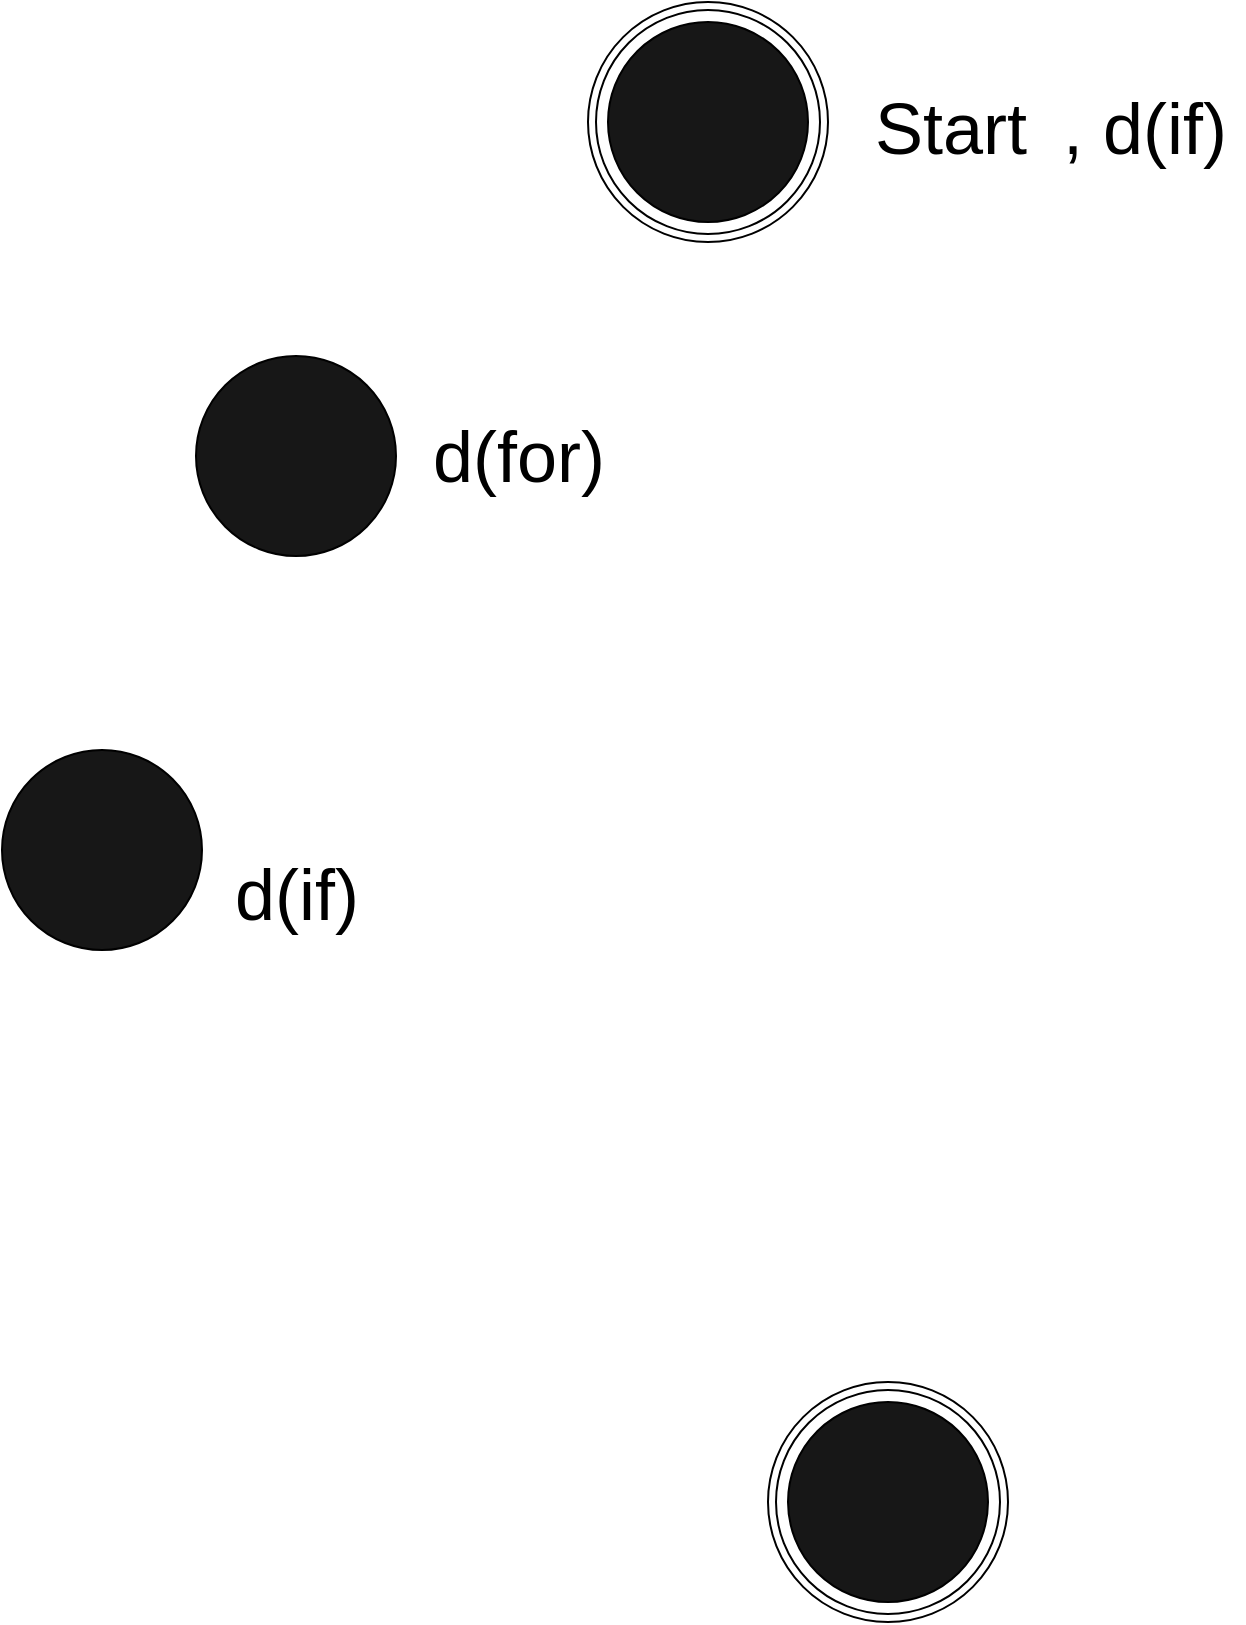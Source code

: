 <mxfile version="23.1.5" type="github">
  <diagram name="Page-1" id="Olds2s3BmA-c5fkR2qyL">
    <mxGraphModel dx="1400" dy="804" grid="0" gridSize="10" guides="1" tooltips="1" connect="1" arrows="1" fold="1" page="1" pageScale="1" pageWidth="850" pageHeight="1100" math="0" shadow="0">
      <root>
        <mxCell id="0" />
        <mxCell id="1" parent="0" />
        <mxCell id="_pi5znQff69B0v0bjKl9-21" value="" style="ellipse;shape=doubleEllipse;html=1;dashed=0;whiteSpace=wrap;aspect=fixed;" vertex="1" parent="1">
          <mxGeometry x="328" y="71" width="120" height="120" as="geometry" />
        </mxCell>
        <mxCell id="_pi5znQff69B0v0bjKl9-22" value="" style="ellipse;whiteSpace=wrap;html=1;aspect=fixed;fillColor=#171717;" vertex="1" parent="1">
          <mxGeometry x="338" y="81" width="100" height="100" as="geometry" />
        </mxCell>
        <mxCell id="_pi5znQff69B0v0bjKl9-23" value="&lt;font style=&quot;font-size: 36px;&quot;&gt;Start&lt;br&gt;&lt;/font&gt;" style="text;html=1;align=center;verticalAlign=middle;resizable=0;points=[];autosize=1;strokeColor=none;fillColor=none;" vertex="1" parent="1">
          <mxGeometry x="462" y="106" width="94" height="55" as="geometry" />
        </mxCell>
        <mxCell id="_pi5znQff69B0v0bjKl9-24" value="&lt;font style=&quot;font-size: 36px;&quot;&gt;, d(if)&lt;br&gt;&lt;/font&gt;" style="text;html=1;align=center;verticalAlign=middle;resizable=0;points=[];autosize=1;strokeColor=none;fillColor=none;" vertex="1" parent="1">
          <mxGeometry x="556" y="106" width="100" height="55" as="geometry" />
        </mxCell>
        <mxCell id="_pi5znQff69B0v0bjKl9-25" value="" style="ellipse;whiteSpace=wrap;html=1;aspect=fixed;fillColor=#171717;" vertex="1" parent="1">
          <mxGeometry x="132" y="248" width="100" height="100" as="geometry" />
        </mxCell>
        <mxCell id="_pi5znQff69B0v0bjKl9-26" value="&lt;font style=&quot;font-size: 36px;&quot;&gt;d(for)&lt;br&gt;&lt;/font&gt;" style="text;html=1;align=center;verticalAlign=middle;resizable=0;points=[];autosize=1;strokeColor=none;fillColor=none;" vertex="1" parent="1">
          <mxGeometry x="241" y="270.5" width="104" height="55" as="geometry" />
        </mxCell>
        <mxCell id="_pi5znQff69B0v0bjKl9-27" value="" style="ellipse;whiteSpace=wrap;html=1;aspect=fixed;fillColor=#171717;" vertex="1" parent="1">
          <mxGeometry x="35" y="445" width="100" height="100" as="geometry" />
        </mxCell>
        <mxCell id="_pi5znQff69B0v0bjKl9-28" value="&lt;font style=&quot;font-size: 36px;&quot;&gt;&lt;br&gt;d(if)&lt;br&gt;&lt;/font&gt;" style="text;html=1;align=center;verticalAlign=middle;resizable=0;points=[];autosize=1;strokeColor=none;fillColor=none;" vertex="1" parent="1">
          <mxGeometry x="142" y="446" width="80" height="98" as="geometry" />
        </mxCell>
        <mxCell id="_pi5znQff69B0v0bjKl9-29" value="" style="ellipse;shape=doubleEllipse;html=1;dashed=0;whiteSpace=wrap;aspect=fixed;" vertex="1" parent="1">
          <mxGeometry x="418" y="761" width="120" height="120" as="geometry" />
        </mxCell>
        <mxCell id="_pi5znQff69B0v0bjKl9-30" value="" style="ellipse;whiteSpace=wrap;html=1;aspect=fixed;fillColor=#171717;" vertex="1" parent="1">
          <mxGeometry x="428" y="771" width="100" height="100" as="geometry" />
        </mxCell>
      </root>
    </mxGraphModel>
  </diagram>
</mxfile>
